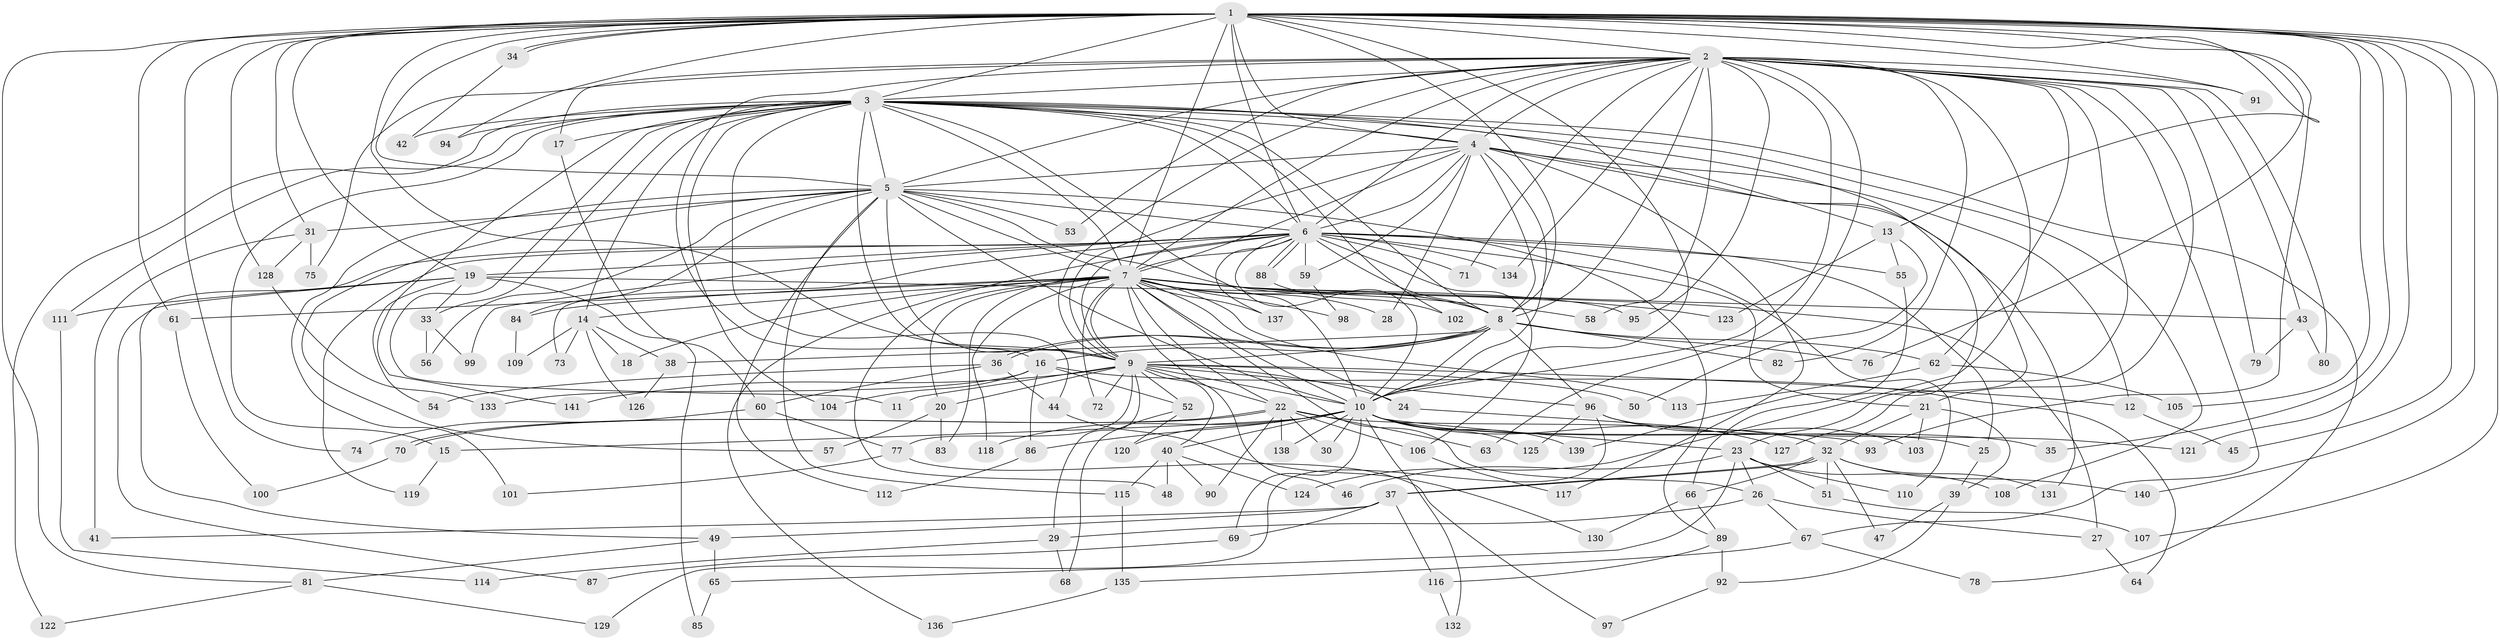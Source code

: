 // Generated by graph-tools (version 1.1) at 2025/14/03/09/25 04:14:07]
// undirected, 141 vertices, 307 edges
graph export_dot {
graph [start="1"]
  node [color=gray90,style=filled];
  1;
  2;
  3;
  4;
  5;
  6;
  7;
  8;
  9;
  10;
  11;
  12;
  13;
  14;
  15;
  16;
  17;
  18;
  19;
  20;
  21;
  22;
  23;
  24;
  25;
  26;
  27;
  28;
  29;
  30;
  31;
  32;
  33;
  34;
  35;
  36;
  37;
  38;
  39;
  40;
  41;
  42;
  43;
  44;
  45;
  46;
  47;
  48;
  49;
  50;
  51;
  52;
  53;
  54;
  55;
  56;
  57;
  58;
  59;
  60;
  61;
  62;
  63;
  64;
  65;
  66;
  67;
  68;
  69;
  70;
  71;
  72;
  73;
  74;
  75;
  76;
  77;
  78;
  79;
  80;
  81;
  82;
  83;
  84;
  85;
  86;
  87;
  88;
  89;
  90;
  91;
  92;
  93;
  94;
  95;
  96;
  97;
  98;
  99;
  100;
  101;
  102;
  103;
  104;
  105;
  106;
  107;
  108;
  109;
  110;
  111;
  112;
  113;
  114;
  115;
  116;
  117;
  118;
  119;
  120;
  121;
  122;
  123;
  124;
  125;
  126;
  127;
  128;
  129;
  130;
  131;
  132;
  133;
  134;
  135;
  136;
  137;
  138;
  139;
  140;
  141;
  1 -- 2;
  1 -- 3;
  1 -- 4;
  1 -- 5;
  1 -- 6;
  1 -- 7;
  1 -- 8;
  1 -- 9;
  1 -- 10;
  1 -- 13;
  1 -- 19;
  1 -- 31;
  1 -- 34;
  1 -- 34;
  1 -- 35;
  1 -- 45;
  1 -- 61;
  1 -- 74;
  1 -- 76;
  1 -- 81;
  1 -- 91;
  1 -- 93;
  1 -- 94;
  1 -- 105;
  1 -- 107;
  1 -- 121;
  1 -- 128;
  1 -- 140;
  2 -- 3;
  2 -- 4;
  2 -- 5;
  2 -- 6;
  2 -- 7;
  2 -- 8;
  2 -- 9;
  2 -- 10;
  2 -- 16;
  2 -- 17;
  2 -- 21;
  2 -- 43;
  2 -- 53;
  2 -- 58;
  2 -- 62;
  2 -- 63;
  2 -- 67;
  2 -- 71;
  2 -- 75;
  2 -- 79;
  2 -- 80;
  2 -- 82;
  2 -- 91;
  2 -- 95;
  2 -- 124;
  2 -- 127;
  2 -- 134;
  3 -- 4;
  3 -- 5;
  3 -- 6;
  3 -- 7;
  3 -- 8;
  3 -- 9;
  3 -- 10;
  3 -- 11;
  3 -- 13;
  3 -- 14;
  3 -- 15;
  3 -- 17;
  3 -- 33;
  3 -- 42;
  3 -- 44;
  3 -- 66;
  3 -- 78;
  3 -- 94;
  3 -- 102;
  3 -- 104;
  3 -- 108;
  3 -- 111;
  3 -- 122;
  3 -- 141;
  4 -- 5;
  4 -- 6;
  4 -- 7;
  4 -- 8;
  4 -- 9;
  4 -- 10;
  4 -- 12;
  4 -- 23;
  4 -- 28;
  4 -- 59;
  4 -- 117;
  4 -- 131;
  5 -- 6;
  5 -- 7;
  5 -- 8;
  5 -- 9;
  5 -- 10;
  5 -- 31;
  5 -- 53;
  5 -- 56;
  5 -- 57;
  5 -- 84;
  5 -- 89;
  5 -- 101;
  5 -- 112;
  5 -- 115;
  6 -- 7;
  6 -- 8;
  6 -- 9;
  6 -- 10;
  6 -- 19;
  6 -- 21;
  6 -- 25;
  6 -- 49;
  6 -- 55;
  6 -- 59;
  6 -- 71;
  6 -- 73;
  6 -- 88;
  6 -- 88;
  6 -- 99;
  6 -- 106;
  6 -- 110;
  6 -- 119;
  6 -- 134;
  6 -- 136;
  6 -- 137;
  7 -- 8;
  7 -- 9;
  7 -- 10;
  7 -- 14;
  7 -- 18;
  7 -- 20;
  7 -- 22;
  7 -- 24;
  7 -- 26;
  7 -- 28;
  7 -- 43;
  7 -- 46;
  7 -- 48;
  7 -- 58;
  7 -- 61;
  7 -- 72;
  7 -- 83;
  7 -- 84;
  7 -- 95;
  7 -- 98;
  7 -- 113;
  7 -- 118;
  7 -- 123;
  7 -- 137;
  8 -- 9;
  8 -- 10;
  8 -- 16;
  8 -- 36;
  8 -- 36;
  8 -- 38;
  8 -- 62;
  8 -- 76;
  8 -- 82;
  8 -- 96;
  9 -- 10;
  9 -- 11;
  9 -- 12;
  9 -- 20;
  9 -- 22;
  9 -- 24;
  9 -- 29;
  9 -- 40;
  9 -- 50;
  9 -- 52;
  9 -- 72;
  9 -- 77;
  9 -- 96;
  9 -- 141;
  10 -- 15;
  10 -- 23;
  10 -- 25;
  10 -- 30;
  10 -- 35;
  10 -- 40;
  10 -- 69;
  10 -- 86;
  10 -- 118;
  10 -- 120;
  10 -- 125;
  10 -- 127;
  10 -- 132;
  10 -- 138;
  10 -- 139;
  12 -- 45;
  13 -- 50;
  13 -- 55;
  13 -- 123;
  14 -- 18;
  14 -- 38;
  14 -- 73;
  14 -- 109;
  14 -- 126;
  15 -- 119;
  16 -- 52;
  16 -- 64;
  16 -- 86;
  16 -- 104;
  16 -- 133;
  17 -- 60;
  19 -- 27;
  19 -- 33;
  19 -- 54;
  19 -- 85;
  19 -- 87;
  19 -- 111;
  20 -- 57;
  20 -- 83;
  21 -- 32;
  21 -- 39;
  21 -- 103;
  22 -- 30;
  22 -- 32;
  22 -- 63;
  22 -- 70;
  22 -- 70;
  22 -- 90;
  22 -- 106;
  22 -- 138;
  23 -- 26;
  23 -- 46;
  23 -- 51;
  23 -- 65;
  23 -- 108;
  23 -- 110;
  24 -- 93;
  25 -- 39;
  26 -- 27;
  26 -- 29;
  26 -- 67;
  27 -- 64;
  29 -- 68;
  29 -- 114;
  31 -- 41;
  31 -- 75;
  31 -- 128;
  32 -- 37;
  32 -- 37;
  32 -- 47;
  32 -- 51;
  32 -- 66;
  32 -- 131;
  32 -- 140;
  33 -- 56;
  33 -- 99;
  34 -- 42;
  36 -- 44;
  36 -- 54;
  36 -- 60;
  37 -- 41;
  37 -- 49;
  37 -- 69;
  37 -- 116;
  38 -- 126;
  39 -- 47;
  39 -- 92;
  40 -- 48;
  40 -- 90;
  40 -- 115;
  40 -- 124;
  43 -- 79;
  43 -- 80;
  44 -- 130;
  49 -- 65;
  49 -- 81;
  51 -- 107;
  52 -- 68;
  52 -- 120;
  55 -- 139;
  59 -- 98;
  60 -- 74;
  60 -- 77;
  61 -- 100;
  62 -- 105;
  62 -- 113;
  65 -- 85;
  66 -- 89;
  66 -- 130;
  67 -- 78;
  67 -- 135;
  69 -- 87;
  70 -- 100;
  77 -- 97;
  77 -- 101;
  81 -- 122;
  81 -- 129;
  84 -- 109;
  86 -- 112;
  88 -- 102;
  89 -- 92;
  89 -- 116;
  92 -- 97;
  96 -- 103;
  96 -- 121;
  96 -- 125;
  96 -- 129;
  106 -- 117;
  111 -- 114;
  115 -- 135;
  116 -- 132;
  128 -- 133;
  135 -- 136;
}
